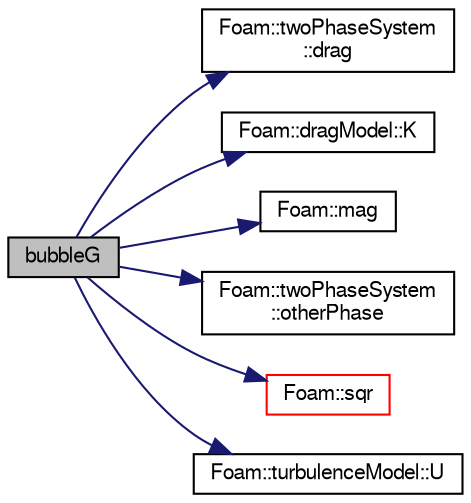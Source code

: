 digraph "bubbleG"
{
  bgcolor="transparent";
  edge [fontname="FreeSans",fontsize="10",labelfontname="FreeSans",labelfontsize="10"];
  node [fontname="FreeSans",fontsize="10",shape=record];
  rankdir="LR";
  Node73 [label="bubbleG",height=0.2,width=0.4,color="black", fillcolor="grey75", style="filled", fontcolor="black"];
  Node73 -> Node74 [color="midnightblue",fontsize="10",style="solid",fontname="FreeSans"];
  Node74 [label="Foam::twoPhaseSystem\l::drag",height=0.2,width=0.4,color="black",URL="$a32386.html#acf64aff7136c575353488f9f6d926062",tooltip="Return the drag model for the supplied phase. "];
  Node73 -> Node75 [color="midnightblue",fontsize="10",style="solid",fontname="FreeSans"];
  Node75 [label="Foam::dragModel::K",height=0.2,width=0.4,color="black",URL="$a32006.html#a7dd95bf8813a9cae5ae8692d2a640fca",tooltip="the dragfunction K used in the momentum eq. "];
  Node73 -> Node76 [color="midnightblue",fontsize="10",style="solid",fontname="FreeSans"];
  Node76 [label="Foam::mag",height=0.2,width=0.4,color="black",URL="$a21124.html#a929da2a3fdcf3dacbbe0487d3a330dae"];
  Node73 -> Node77 [color="midnightblue",fontsize="10",style="solid",fontname="FreeSans"];
  Node77 [label="Foam::twoPhaseSystem\l::otherPhase",height=0.2,width=0.4,color="black",URL="$a32386.html#a21dba21eddc0728483db4760c08b11c6",tooltip="Return the phase not given as an argument. "];
  Node73 -> Node78 [color="midnightblue",fontsize="10",style="solid",fontname="FreeSans"];
  Node78 [label="Foam::sqr",height=0.2,width=0.4,color="red",URL="$a21124.html#a277dc11c581d53826ab5090b08f3b17b"];
  Node73 -> Node82 [color="midnightblue",fontsize="10",style="solid",fontname="FreeSans"];
  Node82 [label="Foam::turbulenceModel::U",height=0.2,width=0.4,color="black",URL="$a31314.html#a536d168d7b335fe81f506f232b5b4872",tooltip="Access function to velocity field. "];
}
